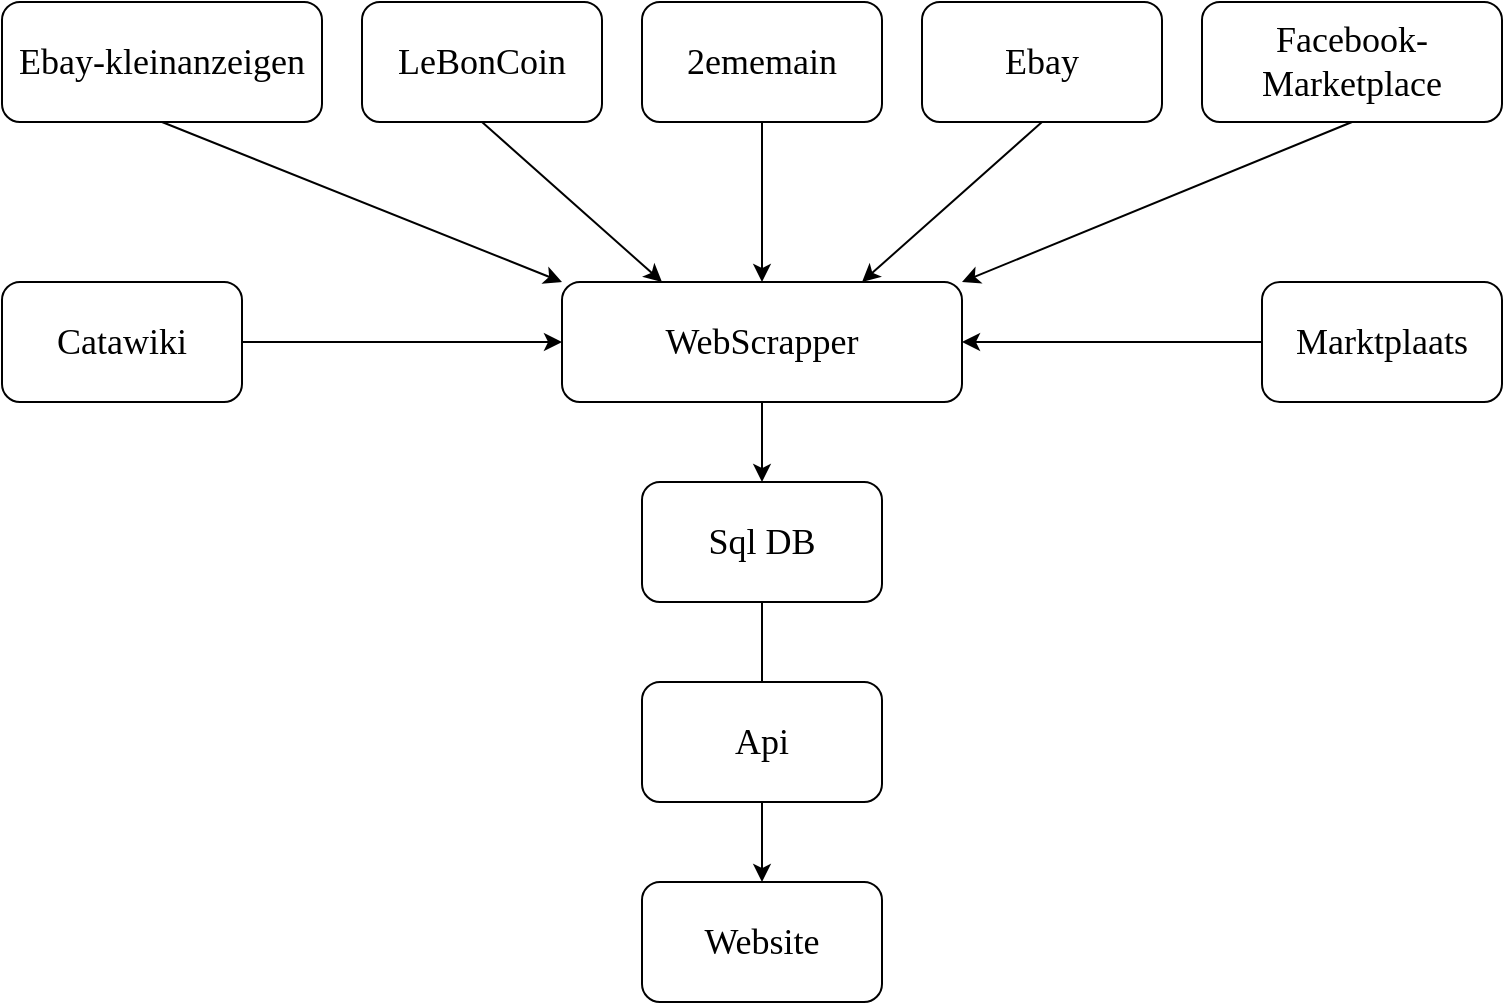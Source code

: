 <mxfile>
    <diagram id="6fpXZGgGFf7uBuuq0vfP" name="Page-1">
        <mxGraphModel dx="1719" dy="840" grid="1" gridSize="10" guides="1" tooltips="1" connect="1" arrows="1" fold="1" page="1" pageScale="1" pageWidth="827" pageHeight="1169" math="0" shadow="0">
            <root>
                <mxCell id="0"/>
                <mxCell id="1" parent="0"/>
                <mxCell id="4" value="" style="edgeStyle=none;html=1;fontSize=18;fontFamily=Unispace;" edge="1" parent="1" source="2" target="3">
                    <mxGeometry relative="1" as="geometry"/>
                </mxCell>
                <mxCell id="2" value="&lt;font style=&quot;font-size: 18px&quot;&gt;WebScrapper&lt;/font&gt;" style="rounded=1;whiteSpace=wrap;html=1;fontFamily=Unispace;fontSize=18;" vertex="1" parent="1">
                    <mxGeometry x="320" y="160" width="200" height="60" as="geometry"/>
                </mxCell>
                <mxCell id="6" value="" style="edgeStyle=none;html=1;fontSize=18;fontFamily=Unispace;" edge="1" parent="1" source="3">
                    <mxGeometry relative="1" as="geometry">
                        <mxPoint x="420" y="390" as="targetPoint"/>
                    </mxGeometry>
                </mxCell>
                <mxCell id="3" value="Sql DB" style="whiteSpace=wrap;html=1;rounded=1;fontFamily=Unispace;fontSize=18;" vertex="1" parent="1">
                    <mxGeometry x="360" y="260" width="120" height="60" as="geometry"/>
                </mxCell>
                <mxCell id="29" value="" style="edgeStyle=none;html=1;fontFamily=Unispace;fontSize=18;" edge="1" parent="1" source="5" target="28">
                    <mxGeometry relative="1" as="geometry"/>
                </mxCell>
                <mxCell id="5" value="Api" style="whiteSpace=wrap;html=1;fontSize=18;fontFamily=Unispace;rounded=1;" vertex="1" parent="1">
                    <mxGeometry x="360" y="360" width="120" height="60" as="geometry"/>
                </mxCell>
                <mxCell id="27" style="edgeStyle=none;html=1;exitX=0.5;exitY=1;exitDx=0;exitDy=0;fontFamily=Unispace;fontSize=18;entryX=0;entryY=0;entryDx=0;entryDy=0;" edge="1" parent="1" source="8" target="2">
                    <mxGeometry relative="1" as="geometry">
                        <mxPoint x="140" y="90" as="targetPoint"/>
                    </mxGeometry>
                </mxCell>
                <mxCell id="8" value="Ebay-kleinanzeigen" style="rounded=1;whiteSpace=wrap;html=1;fontSize=18;fontFamily=Unispace;" vertex="1" parent="1">
                    <mxGeometry x="40" y="20" width="160" height="60" as="geometry"/>
                </mxCell>
                <mxCell id="11" value="" style="edgeStyle=none;html=1;fontSize=18;fontFamily=Unispace;" edge="1" parent="1" source="9" target="2">
                    <mxGeometry relative="1" as="geometry"/>
                </mxCell>
                <mxCell id="9" value="2ememain" style="rounded=1;whiteSpace=wrap;html=1;fontSize=18;fontFamily=Unispace;" vertex="1" parent="1">
                    <mxGeometry x="360" y="20" width="120" height="60" as="geometry"/>
                </mxCell>
                <mxCell id="26" style="edgeStyle=none;html=1;exitX=0.5;exitY=1;exitDx=0;exitDy=0;entryX=1;entryY=0;entryDx=0;entryDy=0;fontFamily=Unispace;fontSize=18;" edge="1" parent="1" source="10" target="2">
                    <mxGeometry relative="1" as="geometry"/>
                </mxCell>
                <mxCell id="10" value="Facebook-Marketplace" style="rounded=1;whiteSpace=wrap;html=1;fontSize=18;fontFamily=Unispace;" vertex="1" parent="1">
                    <mxGeometry x="640" y="20" width="150" height="60" as="geometry"/>
                </mxCell>
                <mxCell id="15" style="edgeStyle=none;html=1;exitX=0.5;exitY=1;exitDx=0;exitDy=0;entryX=0.25;entryY=0;entryDx=0;entryDy=0;fontSize=18;fontFamily=Unispace;" edge="1" parent="1" source="13" target="2">
                    <mxGeometry relative="1" as="geometry"/>
                </mxCell>
                <mxCell id="13" value="LeBonCoin" style="rounded=1;whiteSpace=wrap;html=1;fontSize=18;fontFamily=Unispace;" vertex="1" parent="1">
                    <mxGeometry x="220" y="20" width="120" height="60" as="geometry"/>
                </mxCell>
                <mxCell id="19" style="edgeStyle=none;html=1;exitX=0.5;exitY=1;exitDx=0;exitDy=0;entryX=0.75;entryY=0;entryDx=0;entryDy=0;fontSize=18;fontFamily=Unispace;" edge="1" parent="1" source="18" target="2">
                    <mxGeometry relative="1" as="geometry"/>
                </mxCell>
                <mxCell id="18" value="Ebay" style="rounded=1;whiteSpace=wrap;html=1;fontSize=18;fontFamily=Unispace;" vertex="1" parent="1">
                    <mxGeometry x="500" y="20" width="120" height="60" as="geometry"/>
                </mxCell>
                <mxCell id="21" style="edgeStyle=none;html=1;exitX=0;exitY=0.5;exitDx=0;exitDy=0;entryX=1;entryY=0.5;entryDx=0;entryDy=0;fontSize=18;fontFamily=Unispace;" edge="1" parent="1" source="20" target="2">
                    <mxGeometry relative="1" as="geometry"/>
                </mxCell>
                <mxCell id="20" value="Marktplaats" style="rounded=1;whiteSpace=wrap;html=1;fontSize=18;fontFamily=Unispace;" vertex="1" parent="1">
                    <mxGeometry x="670" y="160" width="120" height="60" as="geometry"/>
                </mxCell>
                <mxCell id="24" style="edgeStyle=none;html=1;exitX=1;exitY=0.5;exitDx=0;exitDy=0;entryX=0;entryY=0.5;entryDx=0;entryDy=0;fontSize=18;fontFamily=Unispace;" edge="1" parent="1" source="23" target="2">
                    <mxGeometry relative="1" as="geometry"/>
                </mxCell>
                <mxCell id="23" value="Catawiki" style="rounded=1;whiteSpace=wrap;html=1;fontSize=18;fontFamily=Unispace;" vertex="1" parent="1">
                    <mxGeometry x="40" y="160" width="120" height="60" as="geometry"/>
                </mxCell>
                <mxCell id="28" value="Website" style="whiteSpace=wrap;html=1;fontSize=18;fontFamily=Unispace;rounded=1;" vertex="1" parent="1">
                    <mxGeometry x="360" y="460" width="120" height="60" as="geometry"/>
                </mxCell>
            </root>
        </mxGraphModel>
    </diagram>
</mxfile>